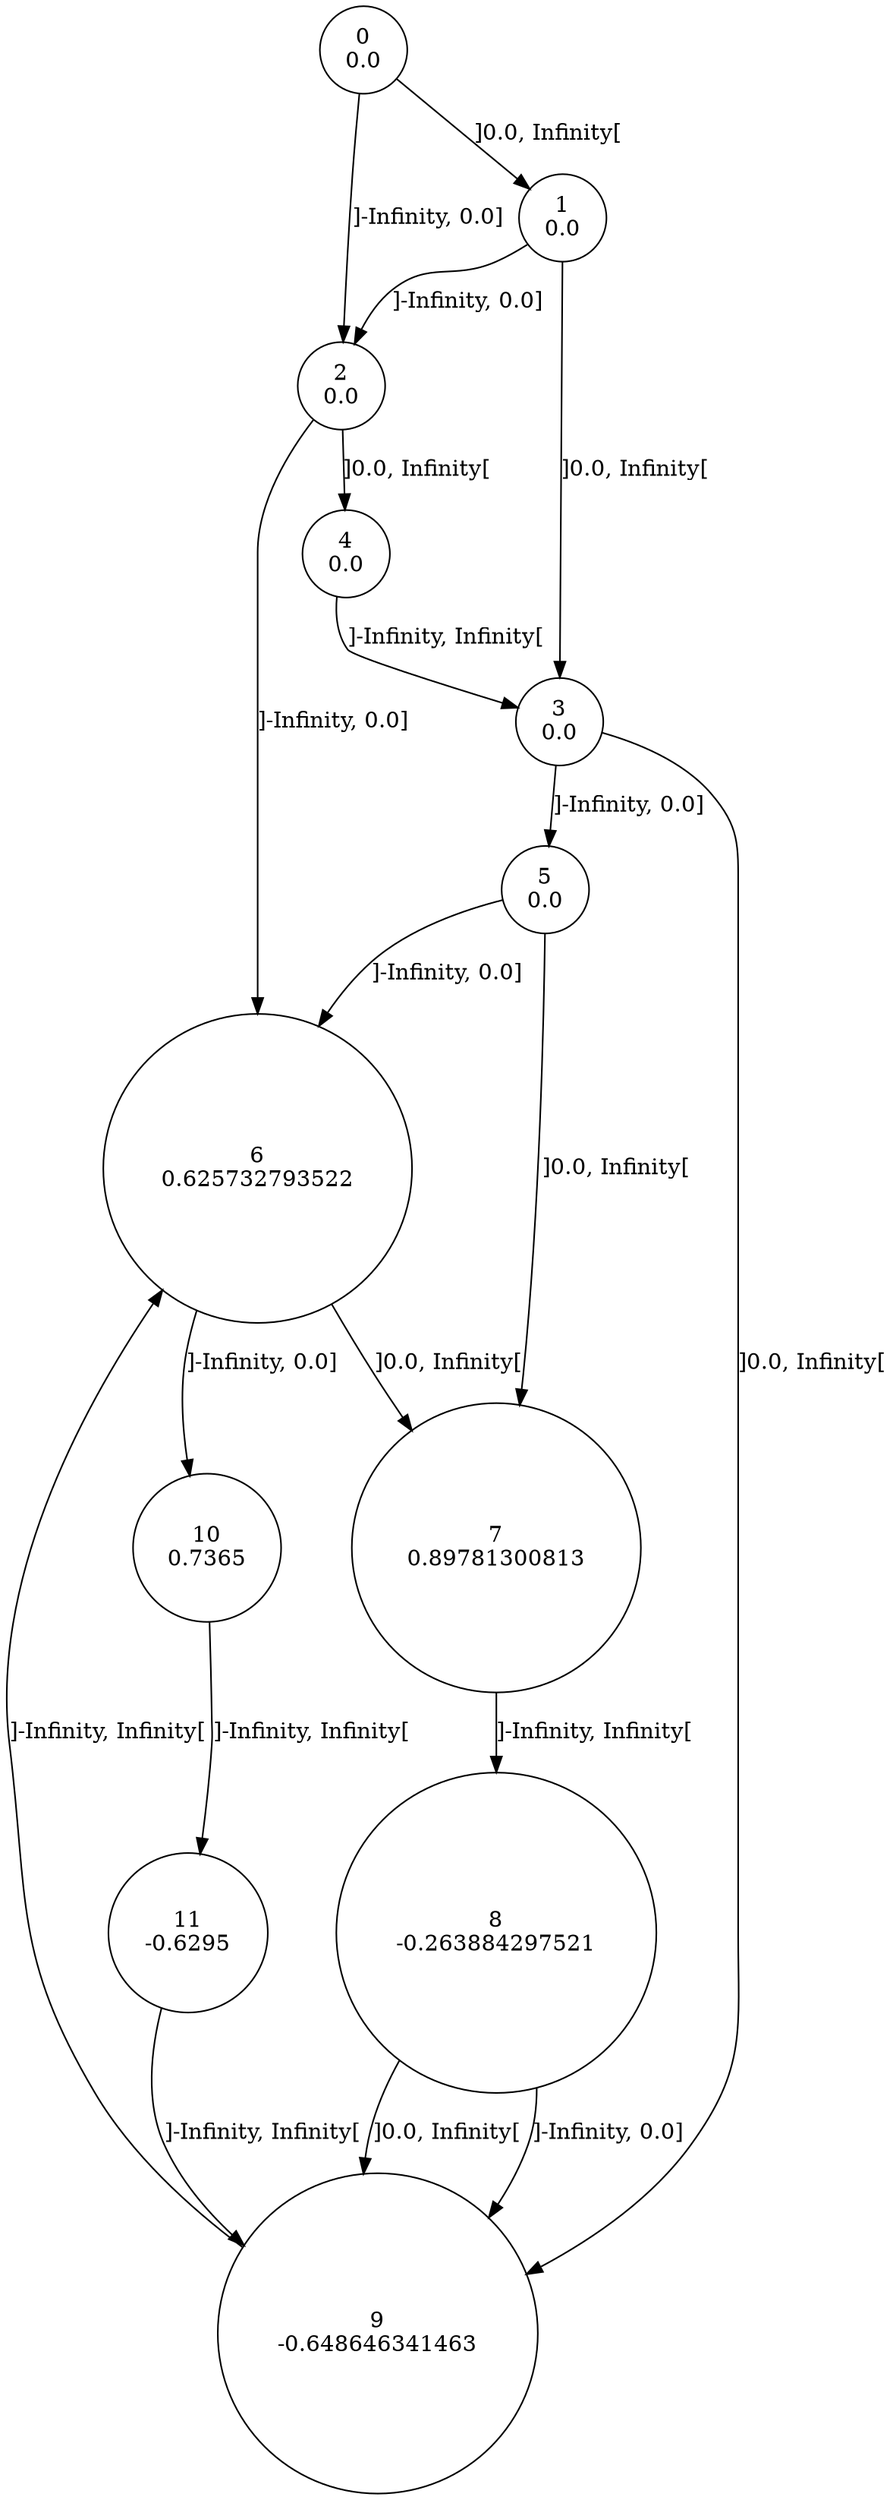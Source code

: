 digraph a {
0 [shape=circle, label="0\n0.0"];
	0 -> 2 [label="]-Infinity, 0.0]"];
	0 -> 1 [label="]0.0, Infinity["];
1 [shape=circle, label="1\n0.0"];
	1 -> 2 [label="]-Infinity, 0.0]"];
	1 -> 3 [label="]0.0, Infinity["];
2 [shape=circle, label="2\n0.0"];
	2 -> 6 [label="]-Infinity, 0.0]"];
	2 -> 4 [label="]0.0, Infinity["];
3 [shape=circle, label="3\n0.0"];
	3 -> 5 [label="]-Infinity, 0.0]"];
	3 -> 9 [label="]0.0, Infinity["];
4 [shape=circle, label="4\n0.0"];
	4 -> 3 [label="]-Infinity, Infinity["];
5 [shape=circle, label="5\n0.0"];
	5 -> 6 [label="]-Infinity, 0.0]"];
	5 -> 7 [label="]0.0, Infinity["];
6 [shape=circle, label="6\n0.625732793522"];
	6 -> 10 [label="]-Infinity, 0.0]"];
	6 -> 7 [label="]0.0, Infinity["];
7 [shape=circle, label="7\n0.89781300813"];
	7 -> 8 [label="]-Infinity, Infinity["];
8 [shape=circle, label="8\n-0.263884297521"];
	8 -> 9 [label="]-Infinity, 0.0]"];
	8 -> 9 [label="]0.0, Infinity["];
9 [shape=circle, label="9\n-0.648646341463"];
	9 -> 6 [label="]-Infinity, Infinity["];
10 [shape=circle, label="10\n0.7365"];
	10 -> 11 [label="]-Infinity, Infinity["];
11 [shape=circle, label="11\n-0.6295"];
	11 -> 9 [label="]-Infinity, Infinity["];
}